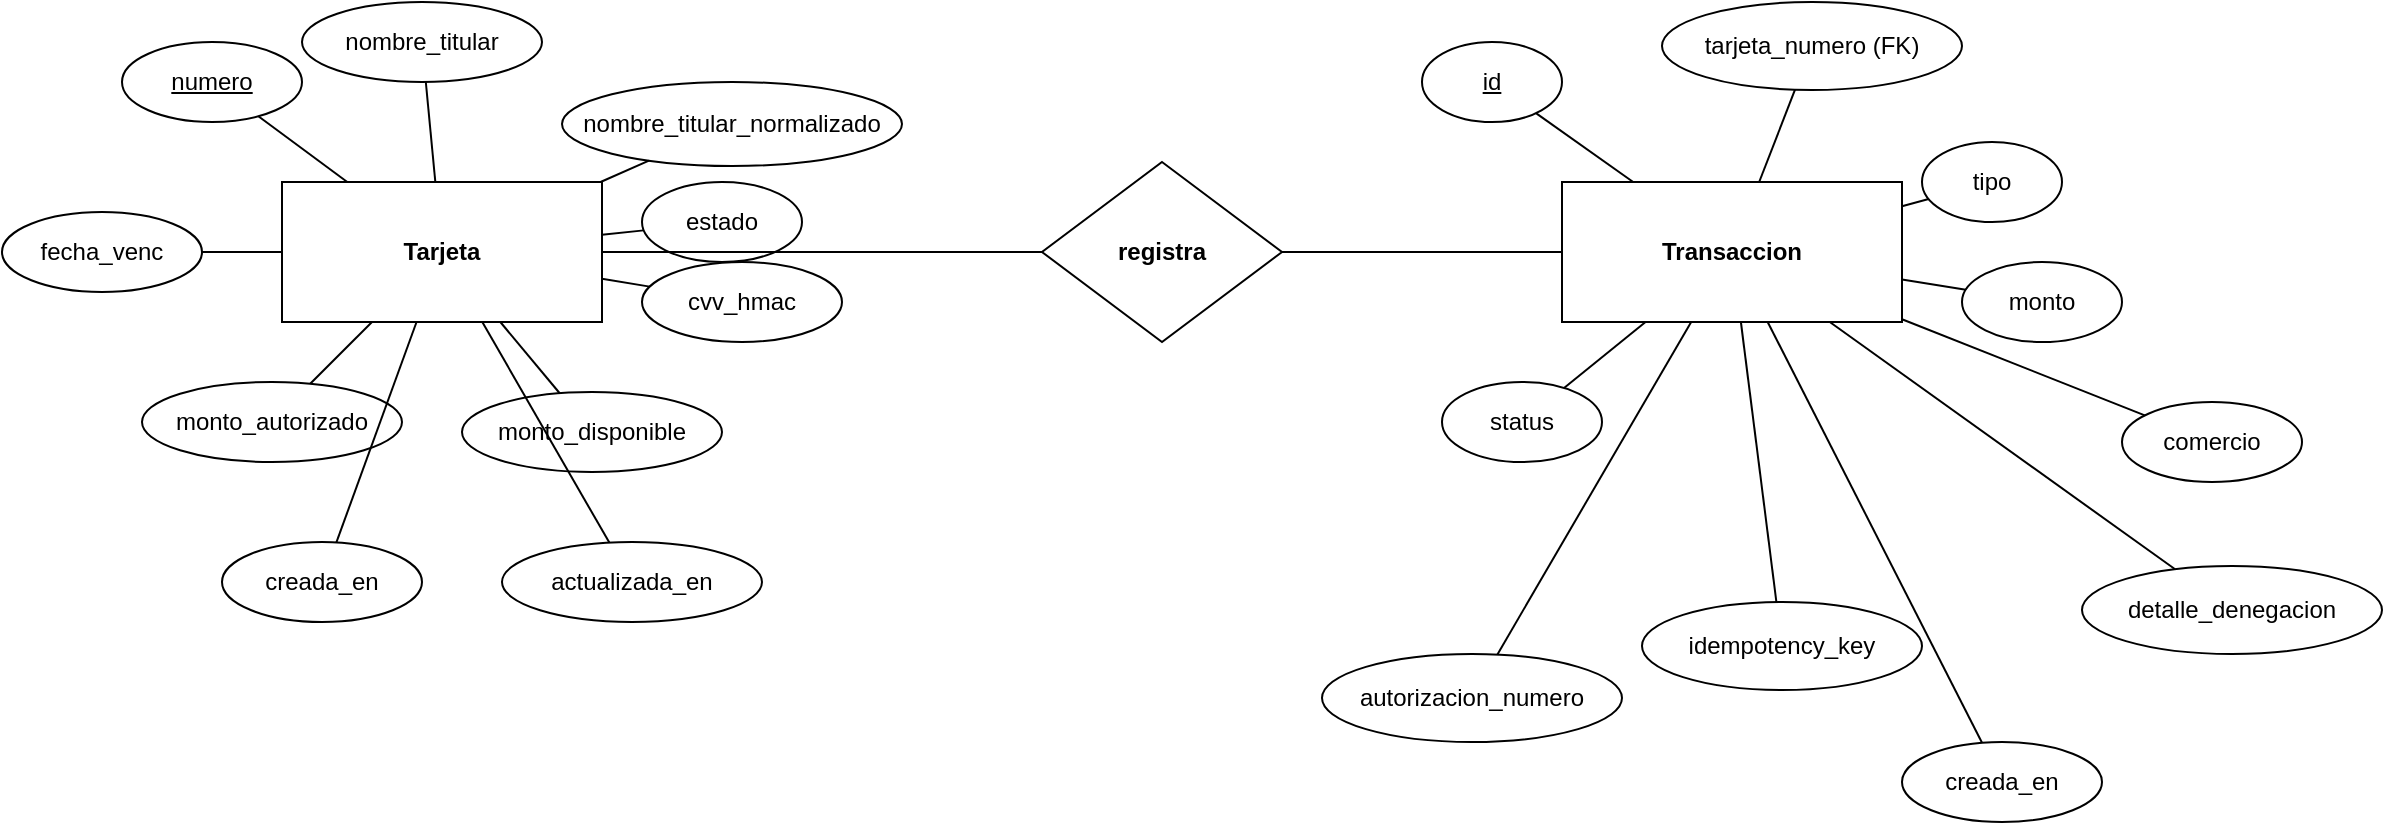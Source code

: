 <mxfile version="26.1.2">
  <diagram id="ChenER" name="Chen-ER">
    <mxGraphModel dx="1290" dy="530" grid="1" gridSize="10" guides="1" tooltips="1" connect="1" arrows="1" fold="1" page="1" pageScale="1" pageWidth="1400" pageHeight="900" math="0" shadow="0">
      <root>
        <mxCell id="0" />
        <mxCell id="1" parent="0" />
        <mxCell id="ent_tarjeta" value="Tarjeta" style="shape=rectangle;whiteSpace=wrap;html=1;fontStyle=1;rounded=0;" parent="1" vertex="1">
          <mxGeometry x="240" y="320" width="160" height="70" as="geometry" />
        </mxCell>
        <mxCell id="attr_numero" value="&lt;u&gt;numero&lt;/u&gt;" style="ellipse;whiteSpace=wrap;html=1;" parent="1" vertex="1">
          <mxGeometry x="160" y="250" width="90" height="40" as="geometry" />
        </mxCell>
        <mxCell id="edge_numero" style="endArrow=none;html=1;" parent="1" source="ent_tarjeta" target="attr_numero" edge="1">
          <mxGeometry relative="1" as="geometry" />
        </mxCell>
        <mxCell id="attr_nombre" value="nombre_titular" style="ellipse;whiteSpace=wrap;html=1;" parent="1" vertex="1">
          <mxGeometry x="250" y="230" width="120" height="40" as="geometry" />
        </mxCell>
        <mxCell id="edge_nombre" style="endArrow=none;html=1;" parent="1" source="ent_tarjeta" target="attr_nombre" edge="1">
          <mxGeometry relative="1" as="geometry" />
        </mxCell>
  <mxCell id="attr_nombre_norm" value="nombre_titular_normalizado" style="ellipse;whiteSpace=wrap;html=1;" parent="1" vertex="1">
          <mxGeometry x="380" y="270" width="170" height="42" as="geometry" />
        </mxCell>
  <mxCell id="edge_nombre_norm" style="endArrow=none;html=1;" parent="1" source="ent_tarjeta" target="attr_nombre_norm" edge="1">
          <mxGeometry relative="1" as="geometry" />
        </mxCell>
        <mxCell id="attr_fecha_venc" value="fecha_venc" style="ellipse;whiteSpace=wrap;html=1;" parent="1" vertex="1">
          <mxGeometry x="100" y="335" width="100" height="40" as="geometry" />
        </mxCell>
        <mxCell id="edge_fecha_venc" style="endArrow=none;html=1;" parent="1" source="ent_tarjeta" target="attr_fecha_venc" edge="1">
          <mxGeometry relative="1" as="geometry" />
        </mxCell>
  <mxCell id="attr_cvv_hmac" value="cvv_hmac" style="ellipse;whiteSpace=wrap;html=1;" parent="1" vertex="1">
          <mxGeometry x="420" y="360" width="100" height="40" as="geometry" />
        </mxCell>
  <mxCell id="edge_cvv_hmac" style="endArrow=none;html=1;" parent="1" source="ent_tarjeta" target="attr_cvv_hmac" edge="1">
          <mxGeometry relative="1" as="geometry" />
        </mxCell>
        <mxCell id="attr_monto_aut" value="monto_autorizado" style="ellipse;whiteSpace=wrap;html=1;" parent="1" vertex="1">
          <mxGeometry x="170" y="420" width="130" height="40" as="geometry" />
        </mxCell>
        <mxCell id="edge_monto_aut" style="endArrow=none;html=1;" parent="1" source="ent_tarjeta" target="attr_monto_aut" edge="1">
          <mxGeometry relative="1" as="geometry" />
        </mxCell>
        <mxCell id="attr_monto_disp" value="monto_disponible" style="ellipse;whiteSpace=wrap;html=1;" parent="1" vertex="1">
          <mxGeometry x="330" y="425" width="130" height="40" as="geometry" />
        </mxCell>
        <mxCell id="edge_monto_disp" style="endArrow=none;html=1;" parent="1" source="ent_tarjeta" target="attr_monto_disp" edge="1">
          <mxGeometry relative="1" as="geometry" />
        </mxCell>
        <mxCell id="attr_estado" value="estado" style="ellipse;whiteSpace=wrap;html=1;" parent="1" vertex="1">
          <mxGeometry x="420" y="320" width="80" height="40" as="geometry" />
        </mxCell>
        <mxCell id="edge_estado" style="endArrow=none;html=1;" parent="1" source="ent_tarjeta" target="attr_estado" edge="1">
          <mxGeometry relative="1" as="geometry" />
        </mxCell>
  <mxCell id="attr_creada" value="creada_en" style="ellipse;whiteSpace=wrap;html=1;" parent="1" vertex="1">
          <mxGeometry x="210" y="500" width="100" height="40" as="geometry" />
        </mxCell>
  <mxCell id="edge_creada" style="endArrow=none;html=1;" parent="1" source="ent_tarjeta" target="attr_creada" edge="1">
          <mxGeometry relative="1" as="geometry" />
        </mxCell>
  <mxCell id="attr_actualizada" value="actualizada_en" style="ellipse;whiteSpace=wrap;html=1;" parent="1" vertex="1">
          <mxGeometry x="350" y="500" width="130" height="40" as="geometry" />
        </mxCell>
  <mxCell id="edge_actualizada" style="endArrow=none;html=1;" parent="1" source="ent_tarjeta" target="attr_actualizada" edge="1">
          <mxGeometry relative="1" as="geometry" />
        </mxCell>
        <mxCell id="ent_tx" value="Transaccion" style="shape=rectangle;whiteSpace=wrap;html=1;fontStyle=1;rounded=0;" parent="1" vertex="1">
          <mxGeometry x="880" y="320" width="170" height="70" as="geometry" />
        </mxCell>
        <mxCell id="attr_id" value="&lt;u&gt;id&lt;/u&gt;" style="ellipse;whiteSpace=wrap;html=1;" parent="1" vertex="1">
          <mxGeometry x="810" y="250" width="70" height="40" as="geometry" />
        </mxCell>
        <mxCell id="edge_id" style="endArrow=none;html=1;" parent="1" source="ent_tx" target="attr_id" edge="1">
          <mxGeometry relative="1" as="geometry" />
        </mxCell>
        <mxCell id="attr_tarjeta_num" value="tarjeta_numero (FK)" style="ellipse;whiteSpace=wrap;html=1;" parent="1" vertex="1">
          <mxGeometry x="930" y="230" width="150" height="44" as="geometry" />
        </mxCell>
        <mxCell id="edge_tarjeta_num" style="endArrow=none;html=1;" parent="1" source="ent_tx" target="attr_tarjeta_num" edge="1">
          <mxGeometry relative="1" as="geometry" />
        </mxCell>
        <mxCell id="attr_tipo" value="tipo" style="ellipse;whiteSpace=wrap;html=1;" parent="1" vertex="1">
          <mxGeometry x="1060" y="300" width="70" height="40" as="geometry" />
        </mxCell>
        <mxCell id="edge_tipo" style="endArrow=none;html=1;" parent="1" source="ent_tx" target="attr_tipo" edge="1">
          <mxGeometry relative="1" as="geometry" />
        </mxCell>
        <mxCell id="attr_monto" value="monto" style="ellipse;whiteSpace=wrap;html=1;" parent="1" vertex="1">
          <mxGeometry x="1080" y="360" width="80" height="40" as="geometry" />
        </mxCell>
        <mxCell id="edge_monto" style="endArrow=none;html=1;" parent="1" source="ent_tx" target="attr_monto" edge="1">
          <mxGeometry relative="1" as="geometry" />
        </mxCell>
        <mxCell id="attr_comercio" value="comercio" style="ellipse;whiteSpace=wrap;html=1;" parent="1" vertex="1">
          <mxGeometry x="1160" y="430" width="90" height="40" as="geometry" />
        </mxCell>
        <mxCell id="edge_comercio" style="endArrow=none;html=1;" parent="1" source="ent_tx" target="attr_comercio" edge="1">
          <mxGeometry relative="1" as="geometry" />
        </mxCell>
  <mxCell id="attr_idem" value="idempotency_key" style="ellipse;whiteSpace=wrap;html=1;" parent="1" vertex="1">
          <mxGeometry x="920" y="530" width="140" height="44" as="geometry" />
        </mxCell>
  <mxCell id="edge_idem" style="endArrow=none;html=1;" parent="1" source="ent_tx" target="attr_idem" edge="1">
          <mxGeometry relative="1" as="geometry" />
        </mxCell>
        <mxCell id="attr_status" value="status" style="ellipse;whiteSpace=wrap;html=1;" parent="1" vertex="1">
          <mxGeometry x="820" y="420" width="80" height="40" as="geometry" />
        </mxCell>
        <mxCell id="edge_status" style="endArrow=none;html=1;" parent="1" source="ent_tx" target="attr_status" edge="1">
          <mxGeometry relative="1" as="geometry" />
        </mxCell>
        <mxCell id="attr_aut_num" value="autorizacion_numero" style="ellipse;whiteSpace=wrap;html=1;" parent="1" vertex="1">
          <mxGeometry x="760" y="556" width="150" height="44" as="geometry" />
        </mxCell>
        <mxCell id="edge_aut_num" style="endArrow=none;html=1;" parent="1" source="ent_tx" target="attr_aut_num" edge="1">
          <mxGeometry relative="1" as="geometry" />
        </mxCell>
  <mxCell id="attr_detalle" value="detalle_denegacion" style="ellipse;whiteSpace=wrap;html=1;" parent="1" vertex="1">
          <mxGeometry x="1140" y="512" width="150" height="44" as="geometry" />
        </mxCell>
  <mxCell id="edge_detalle" style="endArrow=none;html=1;" parent="1" source="ent_tx" target="attr_detalle" edge="1">
          <mxGeometry relative="1" as="geometry" />
        </mxCell>
  <mxCell id="attr_creada_tx" value="creada_en" style="ellipse;whiteSpace=wrap;html=1;" parent="1" vertex="1">
          <mxGeometry x="1050" y="600" width="100" height="40" as="geometry" />
        </mxCell>
  <mxCell id="edge_creada_tx" style="endArrow=none;html=1;" parent="1" source="ent_tx" target="attr_creada_tx" edge="1">
          <mxGeometry relative="1" as="geometry" />
        </mxCell>
        <mxCell id="rel_registra" value="registra" style="shape=rhombus;whiteSpace=wrap;html=1;fontStyle=1;" parent="1" vertex="1">
          <mxGeometry x="620" y="310" width="120" height="90" as="geometry" />
        </mxCell>
        <mxCell id="edge_tarjeta_rel" style="endArrow=none;html=1;strokeWidth=1;" parent="1" source="ent_tarjeta" target="rel_registra" edge="1">
          <mxGeometry relative="1" as="geometry" />
        </mxCell>
        <mxCell id="edge_rel_tx" style="endArrow=none;html=1;strokeWidth=1;" parent="1" source="rel_registra" target="ent_tx" edge="1">
          <mxGeometry relative="1" as="geometry" />
        </mxCell>
      </root>
    </mxGraphModel>
  </diagram>
</mxfile>
